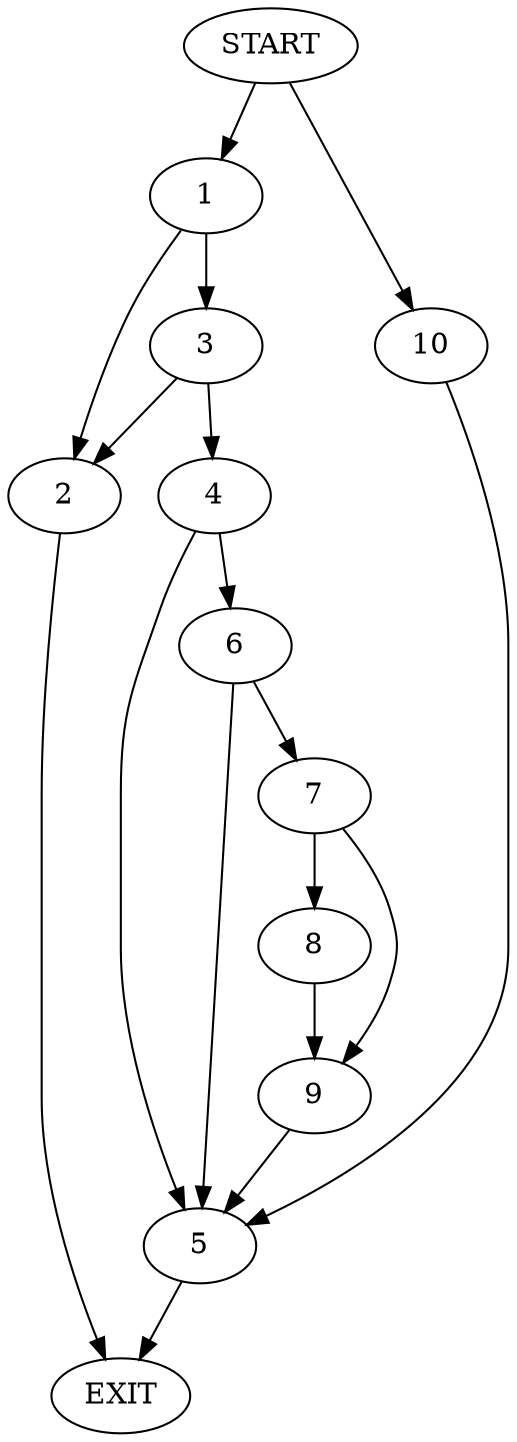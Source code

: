 digraph {
0 [label="START"]
11 [label="EXIT"]
0 -> 1
1 -> 2
1 -> 3
2 -> 11
3 -> 2
3 -> 4
4 -> 5
4 -> 6
5 -> 11
6 -> 7
6 -> 5
7 -> 8
7 -> 9
8 -> 9
9 -> 5
0 -> 10
10 -> 5
}
